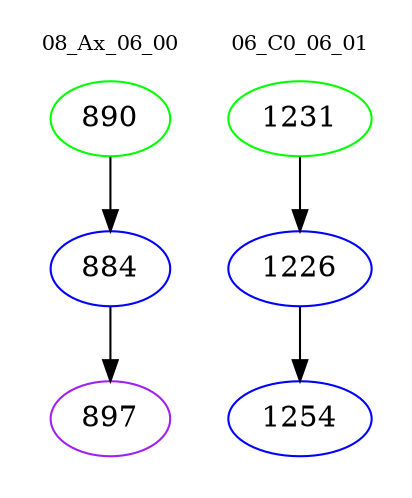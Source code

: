 digraph{
subgraph cluster_0 {
color = white
label = "08_Ax_06_00";
fontsize=10;
T0_890 [label="890", color="green"]
T0_890 -> T0_884 [color="black"]
T0_884 [label="884", color="blue"]
T0_884 -> T0_897 [color="black"]
T0_897 [label="897", color="purple"]
}
subgraph cluster_1 {
color = white
label = "06_C0_06_01";
fontsize=10;
T1_1231 [label="1231", color="green"]
T1_1231 -> T1_1226 [color="black"]
T1_1226 [label="1226", color="blue"]
T1_1226 -> T1_1254 [color="black"]
T1_1254 [label="1254", color="blue"]
}
}
